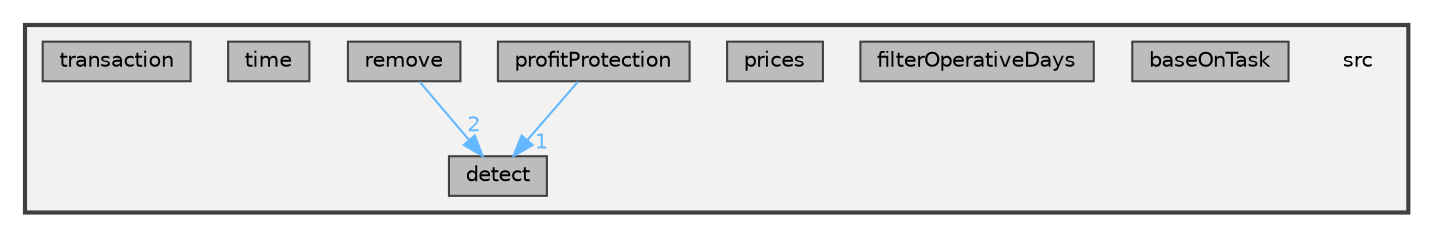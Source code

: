 digraph "C:/Users/solut/AppData/Roaming/MetaQuotes/Terminal/010E047102812FC0C18890992854220E/MQL5/Include/AtingMQL5/src"
{
 // LATEX_PDF_SIZE
  bgcolor="transparent";
  edge [fontname=Helvetica,fontsize=10,labelfontname=Helvetica,labelfontsize=10];
  node [fontname=Helvetica,fontsize=10,shape=box,height=0.2,width=0.4];
  compound=true
  subgraph clusterdir_68267d1309a1af8e8297ef4c3efbcdba {
    graph [ bgcolor="#f2f2f2", pencolor="grey25", label="", fontname=Helvetica,fontsize=10 style="filled,bold", URL="dir_68267d1309a1af8e8297ef4c3efbcdba.html",tooltip=""]
    dir_68267d1309a1af8e8297ef4c3efbcdba [shape=plaintext, label="src"];
  dir_779f07f498eb16f83ec1f57ec7359f0c [label="baseOnTask", fillcolor="#bcbcbc", color="grey25", style="filled", URL="dir_779f07f498eb16f83ec1f57ec7359f0c.html",tooltip=""];
  dir_a1fef2625f894e19f6f9096f55558138 [label="detect", fillcolor="#bcbcbc", color="grey25", style="filled", URL="dir_a1fef2625f894e19f6f9096f55558138.html",tooltip=""];
  dir_8ffd7946dba7bd8b1330808d1d394823 [label="filterOperativeDays", fillcolor="#bcbcbc", color="grey25", style="filled", URL="dir_8ffd7946dba7bd8b1330808d1d394823.html",tooltip=""];
  dir_3e5a3d49115011cb5e48c29d76a27314 [label="prices", fillcolor="#bcbcbc", color="grey25", style="filled", URL="dir_3e5a3d49115011cb5e48c29d76a27314.html",tooltip=""];
  dir_ad70bd8bab2e597839cf3dd7ace4a1fb [label="profitProtection", fillcolor="#bcbcbc", color="grey25", style="filled", URL="dir_ad70bd8bab2e597839cf3dd7ace4a1fb.html",tooltip=""];
  dir_a18939e6925e254c013cb1c8b9bfd3c4 [label="remove", fillcolor="#bcbcbc", color="grey25", style="filled", URL="dir_a18939e6925e254c013cb1c8b9bfd3c4.html",tooltip=""];
  dir_798ee6f4f5cd9c6410c07a649b7662ec [label="time", fillcolor="#bcbcbc", color="grey25", style="filled", URL="dir_798ee6f4f5cd9c6410c07a649b7662ec.html",tooltip=""];
  dir_483b32a6ce93291d0160e24fe223c96c [label="transaction", fillcolor="#bcbcbc", color="grey25", style="filled", URL="dir_483b32a6ce93291d0160e24fe223c96c.html",tooltip=""];
  }
  dir_ad70bd8bab2e597839cf3dd7ace4a1fb->dir_a1fef2625f894e19f6f9096f55558138 [headlabel="1", labeldistance=1.5 headhref="dir_000004_000001.html" href="dir_000004_000001.html" color="steelblue1" fontcolor="steelblue1"];
  dir_a18939e6925e254c013cb1c8b9bfd3c4->dir_a1fef2625f894e19f6f9096f55558138 [headlabel="2", labeldistance=1.5 headhref="dir_000005_000001.html" href="dir_000005_000001.html" color="steelblue1" fontcolor="steelblue1"];
}
